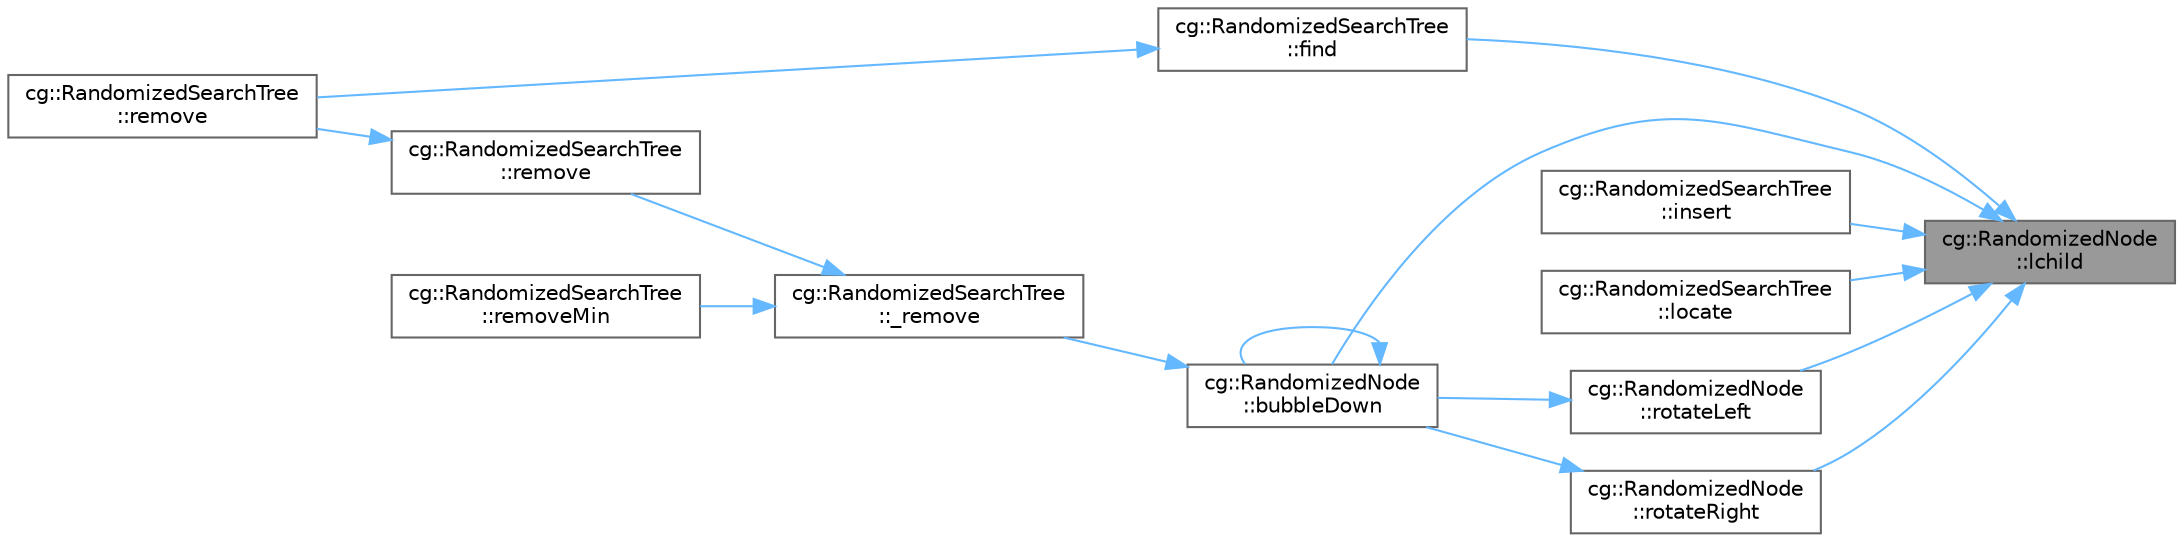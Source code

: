 digraph "cg::RandomizedNode::lchild"
{
 // LATEX_PDF_SIZE
  bgcolor="transparent";
  edge [fontname=Helvetica,fontsize=10,labelfontname=Helvetica,labelfontsize=10];
  node [fontname=Helvetica,fontsize=10,shape=box,height=0.2,width=0.4];
  rankdir="RL";
  Node1 [id="Node000001",label="cg::RandomizedNode\l::lchild",height=0.2,width=0.4,color="gray40", fillcolor="grey60", style="filled", fontcolor="black",tooltip=" "];
  Node1 -> Node2 [id="edge1_Node000001_Node000002",dir="back",color="steelblue1",style="solid",tooltip=" "];
  Node2 [id="Node000002",label="cg::RandomizedNode\l::bubbleDown",height=0.2,width=0.4,color="grey40", fillcolor="white", style="filled",URL="$classcg_1_1_randomized_node.html#aa46a405a0ce92f52b2ff11bc19be3aba",tooltip=" "];
  Node2 -> Node3 [id="edge2_Node000002_Node000003",dir="back",color="steelblue1",style="solid",tooltip=" "];
  Node3 [id="Node000003",label="cg::RandomizedSearchTree\l::_remove",height=0.2,width=0.4,color="grey40", fillcolor="white", style="filled",URL="$classcg_1_1_randomized_search_tree.html#a8f0f9b733ed2f62a0066a2335eacafe1",tooltip=" "];
  Node3 -> Node4 [id="edge3_Node000003_Node000004",dir="back",color="steelblue1",style="solid",tooltip=" "];
  Node4 [id="Node000004",label="cg::RandomizedSearchTree\l::remove",height=0.2,width=0.4,color="grey40", fillcolor="white", style="filled",URL="$classcg_1_1_randomized_search_tree.html#a8a8875f308f96595581dbd8003fae75e",tooltip=" "];
  Node4 -> Node5 [id="edge4_Node000004_Node000005",dir="back",color="steelblue1",style="solid",tooltip=" "];
  Node5 [id="Node000005",label="cg::RandomizedSearchTree\l::remove",height=0.2,width=0.4,color="grey40", fillcolor="white", style="filled",URL="$classcg_1_1_randomized_search_tree.html#a878b95ff70c4fd8525d40b5981cd3ece",tooltip=" "];
  Node3 -> Node6 [id="edge5_Node000003_Node000006",dir="back",color="steelblue1",style="solid",tooltip=" "];
  Node6 [id="Node000006",label="cg::RandomizedSearchTree\l::removeMin",height=0.2,width=0.4,color="grey40", fillcolor="white", style="filled",URL="$classcg_1_1_randomized_search_tree.html#a238c3c97953ff494a85d3c391f0e4c73",tooltip=" "];
  Node2 -> Node2 [id="edge6_Node000002_Node000002",dir="back",color="steelblue1",style="solid",tooltip=" "];
  Node1 -> Node7 [id="edge7_Node000001_Node000007",dir="back",color="steelblue1",style="solid",tooltip=" "];
  Node7 [id="Node000007",label="cg::RandomizedSearchTree\l::find",height=0.2,width=0.4,color="grey40", fillcolor="white", style="filled",URL="$classcg_1_1_randomized_search_tree.html#a0118b0d006e38ed0b422ad6d3c7de4e3",tooltip=" "];
  Node7 -> Node5 [id="edge8_Node000007_Node000005",dir="back",color="steelblue1",style="solid",tooltip=" "];
  Node1 -> Node8 [id="edge9_Node000001_Node000008",dir="back",color="steelblue1",style="solid",tooltip=" "];
  Node8 [id="Node000008",label="cg::RandomizedSearchTree\l::insert",height=0.2,width=0.4,color="grey40", fillcolor="white", style="filled",URL="$classcg_1_1_randomized_search_tree.html#a0dcf2f4c9dffc38e1326993aefdbe51c",tooltip=" "];
  Node1 -> Node9 [id="edge10_Node000001_Node000009",dir="back",color="steelblue1",style="solid",tooltip=" "];
  Node9 [id="Node000009",label="cg::RandomizedSearchTree\l::locate",height=0.2,width=0.4,color="grey40", fillcolor="white", style="filled",URL="$classcg_1_1_randomized_search_tree.html#a7489bb2fb14832363eb105789df39f0b",tooltip=" "];
  Node1 -> Node10 [id="edge11_Node000001_Node000010",dir="back",color="steelblue1",style="solid",tooltip=" "];
  Node10 [id="Node000010",label="cg::RandomizedNode\l::rotateLeft",height=0.2,width=0.4,color="grey40", fillcolor="white", style="filled",URL="$classcg_1_1_randomized_node.html#aefaf13f811bae868655fdd1c63ad0dcd",tooltip=" "];
  Node10 -> Node2 [id="edge12_Node000010_Node000002",dir="back",color="steelblue1",style="solid",tooltip=" "];
  Node1 -> Node11 [id="edge13_Node000001_Node000011",dir="back",color="steelblue1",style="solid",tooltip=" "];
  Node11 [id="Node000011",label="cg::RandomizedNode\l::rotateRight",height=0.2,width=0.4,color="grey40", fillcolor="white", style="filled",URL="$classcg_1_1_randomized_node.html#ab9bf6b7d446e4bfc19fcd31ae7bce41a",tooltip=" "];
  Node11 -> Node2 [id="edge14_Node000011_Node000002",dir="back",color="steelblue1",style="solid",tooltip=" "];
}
